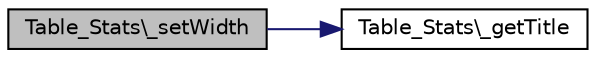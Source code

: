 digraph G
{
  edge [fontname="Helvetica",fontsize="10",labelfontname="Helvetica",labelfontsize="10"];
  node [fontname="Helvetica",fontsize="10",shape=record];
  rankdir="LR";
  Node1 [label="Table_Stats\\_setWidth",height=0.2,width=0.4,color="black", fillcolor="grey75", style="filled" fontcolor="black"];
  Node1 -> Node2 [color="midnightblue",fontsize="10",style="solid",fontname="Helvetica"];
  Node2 [label="Table_Stats\\_getTitle",height=0.2,width=0.4,color="black", fillcolor="white", style="filled",URL="$classTable__Stats.html#a629737d1add53bc0b69a2b9788a3b04b",tooltip="Returns title of the current table, title can have the dimensions/co-ordinates of the table..."];
}
